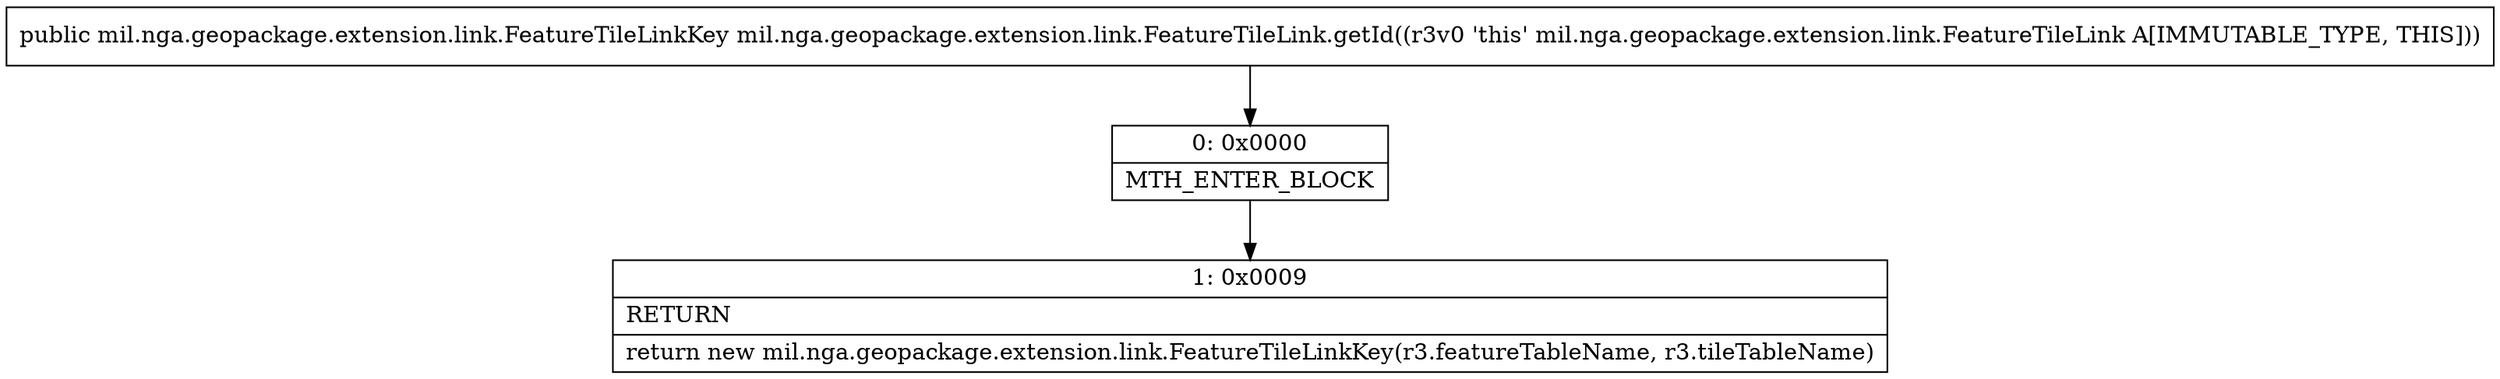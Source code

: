 digraph "CFG formil.nga.geopackage.extension.link.FeatureTileLink.getId()Lmil\/nga\/geopackage\/extension\/link\/FeatureTileLinkKey;" {
Node_0 [shape=record,label="{0\:\ 0x0000|MTH_ENTER_BLOCK\l}"];
Node_1 [shape=record,label="{1\:\ 0x0009|RETURN\l|return new mil.nga.geopackage.extension.link.FeatureTileLinkKey(r3.featureTableName, r3.tileTableName)\l}"];
MethodNode[shape=record,label="{public mil.nga.geopackage.extension.link.FeatureTileLinkKey mil.nga.geopackage.extension.link.FeatureTileLink.getId((r3v0 'this' mil.nga.geopackage.extension.link.FeatureTileLink A[IMMUTABLE_TYPE, THIS])) }"];
MethodNode -> Node_0;
Node_0 -> Node_1;
}

